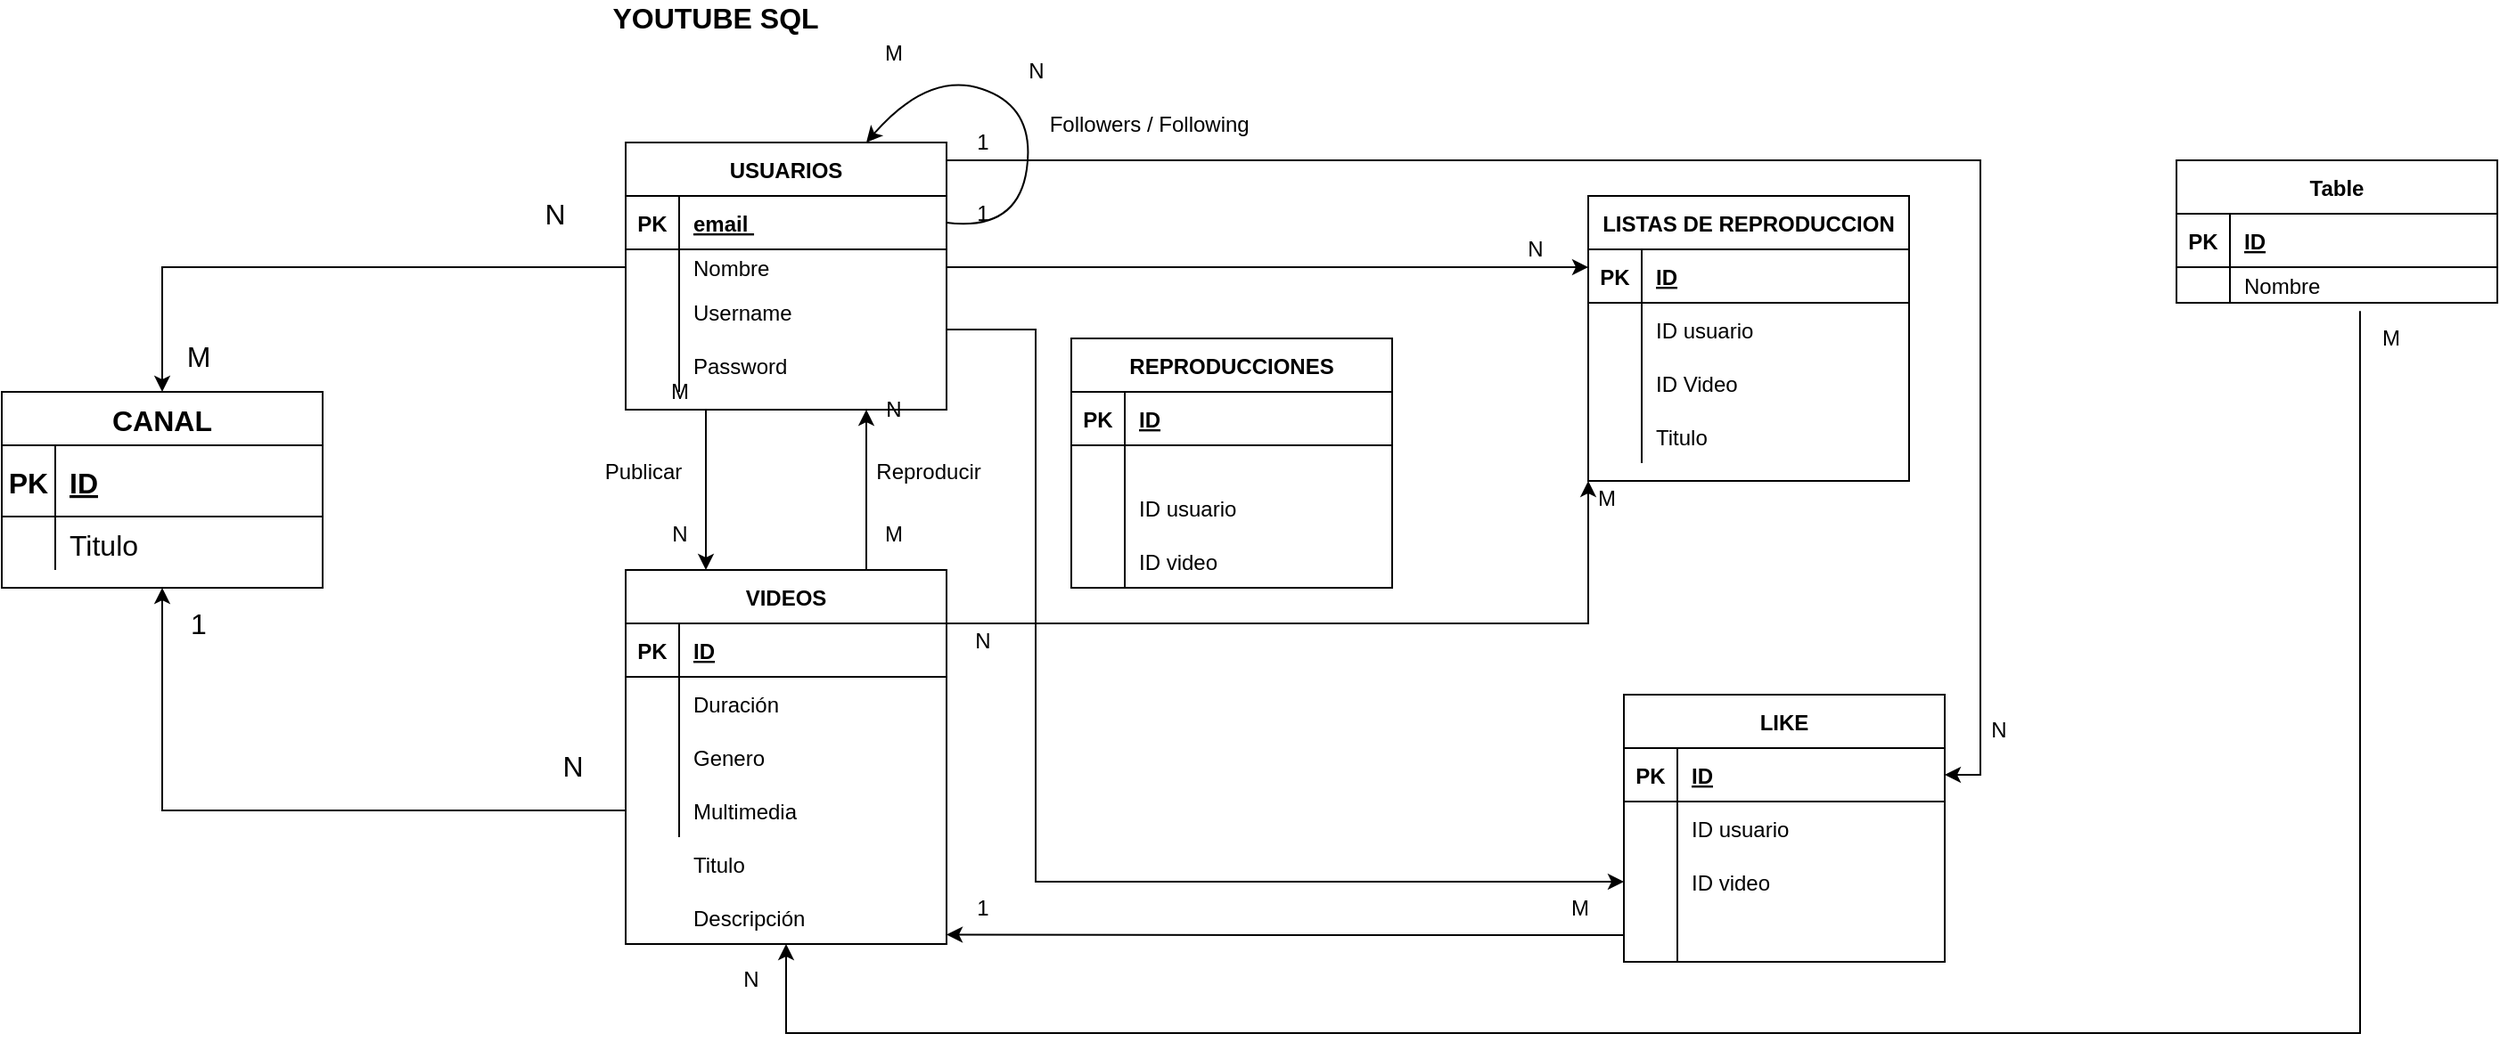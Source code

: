 <mxfile version="17.5.0" type="github">
  <diagram id="xrwlrV5xnh3bhfBIRnkX" name="Page-1">
    <mxGraphModel dx="2274" dy="737" grid="1" gridSize="10" guides="1" tooltips="1" connect="1" arrows="1" fold="1" page="1" pageScale="1" pageWidth="827" pageHeight="1169" math="0" shadow="0">
      <root>
        <mxCell id="0" />
        <mxCell id="1" parent="0" />
        <mxCell id="4w15eIHjYkQZW7x6sn8p-2" value="USUARIOS" style="shape=table;startSize=30;container=1;collapsible=1;childLayout=tableLayout;fixedRows=1;rowLines=0;fontStyle=1;align=center;resizeLast=1;" vertex="1" parent="1">
          <mxGeometry x="40" y="100" width="180" height="150" as="geometry" />
        </mxCell>
        <mxCell id="4w15eIHjYkQZW7x6sn8p-3" value="" style="shape=tableRow;horizontal=0;startSize=0;swimlaneHead=0;swimlaneBody=0;fillColor=none;collapsible=0;dropTarget=0;points=[[0,0.5],[1,0.5]];portConstraint=eastwest;top=0;left=0;right=0;bottom=1;" vertex="1" parent="4w15eIHjYkQZW7x6sn8p-2">
          <mxGeometry y="30" width="180" height="30" as="geometry" />
        </mxCell>
        <mxCell id="4w15eIHjYkQZW7x6sn8p-4" value="PK" style="shape=partialRectangle;connectable=0;fillColor=none;top=0;left=0;bottom=0;right=0;fontStyle=1;overflow=hidden;" vertex="1" parent="4w15eIHjYkQZW7x6sn8p-3">
          <mxGeometry width="30" height="30" as="geometry">
            <mxRectangle width="30" height="30" as="alternateBounds" />
          </mxGeometry>
        </mxCell>
        <mxCell id="4w15eIHjYkQZW7x6sn8p-5" value="email " style="shape=partialRectangle;connectable=0;fillColor=none;top=0;left=0;bottom=0;right=0;align=left;spacingLeft=6;fontStyle=5;overflow=hidden;" vertex="1" parent="4w15eIHjYkQZW7x6sn8p-3">
          <mxGeometry x="30" width="150" height="30" as="geometry">
            <mxRectangle width="150" height="30" as="alternateBounds" />
          </mxGeometry>
        </mxCell>
        <mxCell id="4w15eIHjYkQZW7x6sn8p-6" value="" style="shape=tableRow;horizontal=0;startSize=0;swimlaneHead=0;swimlaneBody=0;fillColor=none;collapsible=0;dropTarget=0;points=[[0,0.5],[1,0.5]];portConstraint=eastwest;top=0;left=0;right=0;bottom=0;" vertex="1" parent="4w15eIHjYkQZW7x6sn8p-2">
          <mxGeometry y="60" width="180" height="20" as="geometry" />
        </mxCell>
        <mxCell id="4w15eIHjYkQZW7x6sn8p-7" value="" style="shape=partialRectangle;connectable=0;fillColor=none;top=0;left=0;bottom=0;right=0;editable=1;overflow=hidden;" vertex="1" parent="4w15eIHjYkQZW7x6sn8p-6">
          <mxGeometry width="30" height="20" as="geometry">
            <mxRectangle width="30" height="20" as="alternateBounds" />
          </mxGeometry>
        </mxCell>
        <mxCell id="4w15eIHjYkQZW7x6sn8p-8" value="Nombre" style="shape=partialRectangle;connectable=0;fillColor=none;top=0;left=0;bottom=0;right=0;align=left;spacingLeft=6;overflow=hidden;" vertex="1" parent="4w15eIHjYkQZW7x6sn8p-6">
          <mxGeometry x="30" width="150" height="20" as="geometry">
            <mxRectangle width="150" height="20" as="alternateBounds" />
          </mxGeometry>
        </mxCell>
        <mxCell id="4w15eIHjYkQZW7x6sn8p-9" value="" style="shape=tableRow;horizontal=0;startSize=0;swimlaneHead=0;swimlaneBody=0;fillColor=none;collapsible=0;dropTarget=0;points=[[0,0.5],[1,0.5]];portConstraint=eastwest;top=0;left=0;right=0;bottom=0;" vertex="1" parent="4w15eIHjYkQZW7x6sn8p-2">
          <mxGeometry y="80" width="180" height="30" as="geometry" />
        </mxCell>
        <mxCell id="4w15eIHjYkQZW7x6sn8p-10" value="" style="shape=partialRectangle;connectable=0;fillColor=none;top=0;left=0;bottom=0;right=0;editable=1;overflow=hidden;" vertex="1" parent="4w15eIHjYkQZW7x6sn8p-9">
          <mxGeometry width="30" height="30" as="geometry">
            <mxRectangle width="30" height="30" as="alternateBounds" />
          </mxGeometry>
        </mxCell>
        <mxCell id="4w15eIHjYkQZW7x6sn8p-11" value="Username" style="shape=partialRectangle;connectable=0;fillColor=none;top=0;left=0;bottom=0;right=0;align=left;spacingLeft=6;overflow=hidden;" vertex="1" parent="4w15eIHjYkQZW7x6sn8p-9">
          <mxGeometry x="30" width="150" height="30" as="geometry">
            <mxRectangle width="150" height="30" as="alternateBounds" />
          </mxGeometry>
        </mxCell>
        <mxCell id="4w15eIHjYkQZW7x6sn8p-12" value="" style="shape=tableRow;horizontal=0;startSize=0;swimlaneHead=0;swimlaneBody=0;fillColor=none;collapsible=0;dropTarget=0;points=[[0,0.5],[1,0.5]];portConstraint=eastwest;top=0;left=0;right=0;bottom=0;" vertex="1" parent="4w15eIHjYkQZW7x6sn8p-2">
          <mxGeometry y="110" width="180" height="30" as="geometry" />
        </mxCell>
        <mxCell id="4w15eIHjYkQZW7x6sn8p-13" value="" style="shape=partialRectangle;connectable=0;fillColor=none;top=0;left=0;bottom=0;right=0;editable=1;overflow=hidden;" vertex="1" parent="4w15eIHjYkQZW7x6sn8p-12">
          <mxGeometry width="30" height="30" as="geometry">
            <mxRectangle width="30" height="30" as="alternateBounds" />
          </mxGeometry>
        </mxCell>
        <mxCell id="4w15eIHjYkQZW7x6sn8p-14" value="Password" style="shape=partialRectangle;connectable=0;fillColor=none;top=0;left=0;bottom=0;right=0;align=left;spacingLeft=6;overflow=hidden;" vertex="1" parent="4w15eIHjYkQZW7x6sn8p-12">
          <mxGeometry x="30" width="150" height="30" as="geometry">
            <mxRectangle width="150" height="30" as="alternateBounds" />
          </mxGeometry>
        </mxCell>
        <mxCell id="4w15eIHjYkQZW7x6sn8p-36" value="" style="curved=1;endArrow=classic;html=1;rounded=0;exitX=1;exitY=0.5;exitDx=0;exitDy=0;entryX=0.75;entryY=0;entryDx=0;entryDy=0;" edge="1" parent="4w15eIHjYkQZW7x6sn8p-2" source="4w15eIHjYkQZW7x6sn8p-3" target="4w15eIHjYkQZW7x6sn8p-2">
          <mxGeometry width="50" height="50" relative="1" as="geometry">
            <mxPoint x="360" y="190" as="sourcePoint" />
            <mxPoint x="410" y="140" as="targetPoint" />
            <Array as="points">
              <mxPoint x="220" y="50" />
              <mxPoint x="230" y="-20" />
              <mxPoint x="170" y="-40" />
            </Array>
          </mxGeometry>
        </mxCell>
        <mxCell id="4w15eIHjYkQZW7x6sn8p-15" value="&lt;b&gt;&lt;font style=&quot;font-size: 16px&quot;&gt;YOUTUBE SQL&lt;/font&gt;&lt;/b&gt;" style="text;html=1;align=center;verticalAlign=middle;resizable=0;points=[];autosize=1;strokeColor=none;fillColor=none;" vertex="1" parent="1">
          <mxGeometry x="25" y="20" width="130" height="20" as="geometry" />
        </mxCell>
        <mxCell id="4w15eIHjYkQZW7x6sn8p-16" value="VIDEOS" style="shape=table;startSize=30;container=1;collapsible=1;childLayout=tableLayout;fixedRows=1;rowLines=0;fontStyle=1;align=center;resizeLast=1;" vertex="1" parent="1">
          <mxGeometry x="40" y="340" width="180" height="210" as="geometry" />
        </mxCell>
        <mxCell id="4w15eIHjYkQZW7x6sn8p-17" value="" style="shape=tableRow;horizontal=0;startSize=0;swimlaneHead=0;swimlaneBody=0;fillColor=none;collapsible=0;dropTarget=0;points=[[0,0.5],[1,0.5]];portConstraint=eastwest;top=0;left=0;right=0;bottom=1;" vertex="1" parent="4w15eIHjYkQZW7x6sn8p-16">
          <mxGeometry y="30" width="180" height="30" as="geometry" />
        </mxCell>
        <mxCell id="4w15eIHjYkQZW7x6sn8p-18" value="PK" style="shape=partialRectangle;connectable=0;fillColor=none;top=0;left=0;bottom=0;right=0;fontStyle=1;overflow=hidden;" vertex="1" parent="4w15eIHjYkQZW7x6sn8p-17">
          <mxGeometry width="30" height="30" as="geometry">
            <mxRectangle width="30" height="30" as="alternateBounds" />
          </mxGeometry>
        </mxCell>
        <mxCell id="4w15eIHjYkQZW7x6sn8p-19" value="ID" style="shape=partialRectangle;connectable=0;fillColor=none;top=0;left=0;bottom=0;right=0;align=left;spacingLeft=6;fontStyle=5;overflow=hidden;" vertex="1" parent="4w15eIHjYkQZW7x6sn8p-17">
          <mxGeometry x="30" width="150" height="30" as="geometry">
            <mxRectangle width="150" height="30" as="alternateBounds" />
          </mxGeometry>
        </mxCell>
        <mxCell id="4w15eIHjYkQZW7x6sn8p-20" value="" style="shape=tableRow;horizontal=0;startSize=0;swimlaneHead=0;swimlaneBody=0;fillColor=none;collapsible=0;dropTarget=0;points=[[0,0.5],[1,0.5]];portConstraint=eastwest;top=0;left=0;right=0;bottom=0;" vertex="1" parent="4w15eIHjYkQZW7x6sn8p-16">
          <mxGeometry y="60" width="180" height="30" as="geometry" />
        </mxCell>
        <mxCell id="4w15eIHjYkQZW7x6sn8p-21" value="" style="shape=partialRectangle;connectable=0;fillColor=none;top=0;left=0;bottom=0;right=0;editable=1;overflow=hidden;" vertex="1" parent="4w15eIHjYkQZW7x6sn8p-20">
          <mxGeometry width="30" height="30" as="geometry">
            <mxRectangle width="30" height="30" as="alternateBounds" />
          </mxGeometry>
        </mxCell>
        <mxCell id="4w15eIHjYkQZW7x6sn8p-22" value="Duración" style="shape=partialRectangle;connectable=0;fillColor=none;top=0;left=0;bottom=0;right=0;align=left;spacingLeft=6;overflow=hidden;" vertex="1" parent="4w15eIHjYkQZW7x6sn8p-20">
          <mxGeometry x="30" width="150" height="30" as="geometry">
            <mxRectangle width="150" height="30" as="alternateBounds" />
          </mxGeometry>
        </mxCell>
        <mxCell id="4w15eIHjYkQZW7x6sn8p-23" value="" style="shape=tableRow;horizontal=0;startSize=0;swimlaneHead=0;swimlaneBody=0;fillColor=none;collapsible=0;dropTarget=0;points=[[0,0.5],[1,0.5]];portConstraint=eastwest;top=0;left=0;right=0;bottom=0;" vertex="1" parent="4w15eIHjYkQZW7x6sn8p-16">
          <mxGeometry y="90" width="180" height="30" as="geometry" />
        </mxCell>
        <mxCell id="4w15eIHjYkQZW7x6sn8p-24" value="" style="shape=partialRectangle;connectable=0;fillColor=none;top=0;left=0;bottom=0;right=0;editable=1;overflow=hidden;" vertex="1" parent="4w15eIHjYkQZW7x6sn8p-23">
          <mxGeometry width="30" height="30" as="geometry">
            <mxRectangle width="30" height="30" as="alternateBounds" />
          </mxGeometry>
        </mxCell>
        <mxCell id="4w15eIHjYkQZW7x6sn8p-25" value="Genero" style="shape=partialRectangle;connectable=0;fillColor=none;top=0;left=0;bottom=0;right=0;align=left;spacingLeft=6;overflow=hidden;" vertex="1" parent="4w15eIHjYkQZW7x6sn8p-23">
          <mxGeometry x="30" width="150" height="30" as="geometry">
            <mxRectangle width="150" height="30" as="alternateBounds" />
          </mxGeometry>
        </mxCell>
        <mxCell id="4w15eIHjYkQZW7x6sn8p-26" value="" style="shape=tableRow;horizontal=0;startSize=0;swimlaneHead=0;swimlaneBody=0;fillColor=none;collapsible=0;dropTarget=0;points=[[0,0.5],[1,0.5]];portConstraint=eastwest;top=0;left=0;right=0;bottom=0;" vertex="1" parent="4w15eIHjYkQZW7x6sn8p-16">
          <mxGeometry y="120" width="180" height="30" as="geometry" />
        </mxCell>
        <mxCell id="4w15eIHjYkQZW7x6sn8p-27" value="" style="shape=partialRectangle;connectable=0;fillColor=none;top=0;left=0;bottom=0;right=0;editable=1;overflow=hidden;" vertex="1" parent="4w15eIHjYkQZW7x6sn8p-26">
          <mxGeometry width="30" height="30" as="geometry">
            <mxRectangle width="30" height="30" as="alternateBounds" />
          </mxGeometry>
        </mxCell>
        <mxCell id="4w15eIHjYkQZW7x6sn8p-28" value="Multimedia" style="shape=partialRectangle;connectable=0;fillColor=none;top=0;left=0;bottom=0;right=0;align=left;spacingLeft=6;overflow=hidden;" vertex="1" parent="4w15eIHjYkQZW7x6sn8p-26">
          <mxGeometry x="30" width="150" height="30" as="geometry">
            <mxRectangle width="150" height="30" as="alternateBounds" />
          </mxGeometry>
        </mxCell>
        <mxCell id="4w15eIHjYkQZW7x6sn8p-30" value="" style="endArrow=classic;html=1;rounded=0;exitX=0.25;exitY=1;exitDx=0;exitDy=0;entryX=0.25;entryY=0;entryDx=0;entryDy=0;" edge="1" parent="1" source="4w15eIHjYkQZW7x6sn8p-2" target="4w15eIHjYkQZW7x6sn8p-16">
          <mxGeometry width="50" height="50" relative="1" as="geometry">
            <mxPoint x="400" y="270" as="sourcePoint" />
            <mxPoint x="450" y="220" as="targetPoint" />
          </mxGeometry>
        </mxCell>
        <mxCell id="4w15eIHjYkQZW7x6sn8p-31" value="" style="endArrow=classic;html=1;rounded=0;exitX=0.75;exitY=0;exitDx=0;exitDy=0;entryX=0.75;entryY=1;entryDx=0;entryDy=0;" edge="1" parent="1" source="4w15eIHjYkQZW7x6sn8p-16" target="4w15eIHjYkQZW7x6sn8p-2">
          <mxGeometry width="50" height="50" relative="1" as="geometry">
            <mxPoint x="400" y="270" as="sourcePoint" />
            <mxPoint x="450" y="220" as="targetPoint" />
          </mxGeometry>
        </mxCell>
        <mxCell id="4w15eIHjYkQZW7x6sn8p-32" value="N" style="text;html=1;align=center;verticalAlign=middle;resizable=0;points=[];autosize=1;strokeColor=none;fillColor=none;" vertex="1" parent="1">
          <mxGeometry x="180" y="240" width="20" height="20" as="geometry" />
        </mxCell>
        <mxCell id="4w15eIHjYkQZW7x6sn8p-33" value="N" style="text;html=1;align=center;verticalAlign=middle;resizable=0;points=[];autosize=1;strokeColor=none;fillColor=none;" vertex="1" parent="1">
          <mxGeometry x="60" y="310" width="20" height="20" as="geometry" />
        </mxCell>
        <mxCell id="4w15eIHjYkQZW7x6sn8p-34" value="Publicar" style="text;html=1;strokeColor=none;fillColor=none;align=center;verticalAlign=middle;whiteSpace=wrap;rounded=0;" vertex="1" parent="1">
          <mxGeometry x="20" y="270" width="60" height="30" as="geometry" />
        </mxCell>
        <mxCell id="4w15eIHjYkQZW7x6sn8p-35" value="Reproducir" style="text;html=1;strokeColor=none;fillColor=none;align=center;verticalAlign=middle;whiteSpace=wrap;rounded=0;" vertex="1" parent="1">
          <mxGeometry x="180" y="270" width="60" height="30" as="geometry" />
        </mxCell>
        <mxCell id="4w15eIHjYkQZW7x6sn8p-37" value="Followers / Following&amp;nbsp;" style="text;html=1;align=center;verticalAlign=middle;resizable=0;points=[];autosize=1;strokeColor=none;fillColor=none;" vertex="1" parent="1">
          <mxGeometry x="270" y="80" width="130" height="20" as="geometry" />
        </mxCell>
        <mxCell id="4w15eIHjYkQZW7x6sn8p-40" value="Titulo" style="shape=partialRectangle;connectable=0;fillColor=none;top=0;left=0;bottom=0;right=0;align=left;spacingLeft=6;overflow=hidden;" vertex="1" parent="1">
          <mxGeometry x="70" y="490" width="150" height="30" as="geometry">
            <mxRectangle width="150" height="30" as="alternateBounds" />
          </mxGeometry>
        </mxCell>
        <mxCell id="4w15eIHjYkQZW7x6sn8p-41" value="Descripción" style="shape=partialRectangle;connectable=0;fillColor=none;top=0;left=0;bottom=0;right=0;align=left;spacingLeft=6;overflow=hidden;" vertex="1" parent="1">
          <mxGeometry x="70" y="520" width="150" height="30" as="geometry">
            <mxRectangle width="150" height="30" as="alternateBounds" />
          </mxGeometry>
        </mxCell>
        <mxCell id="4w15eIHjYkQZW7x6sn8p-42" value="REPRODUCCIONES" style="shape=table;startSize=30;container=1;collapsible=1;childLayout=tableLayout;fixedRows=1;rowLines=0;fontStyle=1;align=center;resizeLast=1;" vertex="1" parent="1">
          <mxGeometry x="290" y="210" width="180" height="140" as="geometry" />
        </mxCell>
        <mxCell id="4w15eIHjYkQZW7x6sn8p-43" value="" style="shape=tableRow;horizontal=0;startSize=0;swimlaneHead=0;swimlaneBody=0;fillColor=none;collapsible=0;dropTarget=0;points=[[0,0.5],[1,0.5]];portConstraint=eastwest;top=0;left=0;right=0;bottom=1;" vertex="1" parent="4w15eIHjYkQZW7x6sn8p-42">
          <mxGeometry y="30" width="180" height="30" as="geometry" />
        </mxCell>
        <mxCell id="4w15eIHjYkQZW7x6sn8p-44" value="PK" style="shape=partialRectangle;connectable=0;fillColor=none;top=0;left=0;bottom=0;right=0;fontStyle=1;overflow=hidden;" vertex="1" parent="4w15eIHjYkQZW7x6sn8p-43">
          <mxGeometry width="30" height="30" as="geometry">
            <mxRectangle width="30" height="30" as="alternateBounds" />
          </mxGeometry>
        </mxCell>
        <mxCell id="4w15eIHjYkQZW7x6sn8p-45" value="ID" style="shape=partialRectangle;connectable=0;fillColor=none;top=0;left=0;bottom=0;right=0;align=left;spacingLeft=6;fontStyle=5;overflow=hidden;" vertex="1" parent="4w15eIHjYkQZW7x6sn8p-43">
          <mxGeometry x="30" width="150" height="30" as="geometry">
            <mxRectangle width="150" height="30" as="alternateBounds" />
          </mxGeometry>
        </mxCell>
        <mxCell id="4w15eIHjYkQZW7x6sn8p-46" value="" style="shape=tableRow;horizontal=0;startSize=0;swimlaneHead=0;swimlaneBody=0;fillColor=none;collapsible=0;dropTarget=0;points=[[0,0.5],[1,0.5]];portConstraint=eastwest;top=0;left=0;right=0;bottom=0;" vertex="1" parent="4w15eIHjYkQZW7x6sn8p-42">
          <mxGeometry y="60" width="180" height="20" as="geometry" />
        </mxCell>
        <mxCell id="4w15eIHjYkQZW7x6sn8p-47" value="" style="shape=partialRectangle;connectable=0;fillColor=none;top=0;left=0;bottom=0;right=0;editable=1;overflow=hidden;" vertex="1" parent="4w15eIHjYkQZW7x6sn8p-46">
          <mxGeometry width="30" height="20" as="geometry">
            <mxRectangle width="30" height="20" as="alternateBounds" />
          </mxGeometry>
        </mxCell>
        <mxCell id="4w15eIHjYkQZW7x6sn8p-48" value="" style="shape=partialRectangle;connectable=0;fillColor=none;top=0;left=0;bottom=0;right=0;align=left;spacingLeft=6;overflow=hidden;" vertex="1" parent="4w15eIHjYkQZW7x6sn8p-46">
          <mxGeometry x="30" width="150" height="20" as="geometry">
            <mxRectangle width="150" height="20" as="alternateBounds" />
          </mxGeometry>
        </mxCell>
        <mxCell id="4w15eIHjYkQZW7x6sn8p-49" value="" style="shape=tableRow;horizontal=0;startSize=0;swimlaneHead=0;swimlaneBody=0;fillColor=none;collapsible=0;dropTarget=0;points=[[0,0.5],[1,0.5]];portConstraint=eastwest;top=0;left=0;right=0;bottom=0;" vertex="1" parent="4w15eIHjYkQZW7x6sn8p-42">
          <mxGeometry y="80" width="180" height="30" as="geometry" />
        </mxCell>
        <mxCell id="4w15eIHjYkQZW7x6sn8p-50" value="" style="shape=partialRectangle;connectable=0;fillColor=none;top=0;left=0;bottom=0;right=0;editable=1;overflow=hidden;" vertex="1" parent="4w15eIHjYkQZW7x6sn8p-49">
          <mxGeometry width="30" height="30" as="geometry">
            <mxRectangle width="30" height="30" as="alternateBounds" />
          </mxGeometry>
        </mxCell>
        <mxCell id="4w15eIHjYkQZW7x6sn8p-51" value="ID usuario" style="shape=partialRectangle;connectable=0;fillColor=none;top=0;left=0;bottom=0;right=0;align=left;spacingLeft=6;overflow=hidden;" vertex="1" parent="4w15eIHjYkQZW7x6sn8p-49">
          <mxGeometry x="30" width="150" height="30" as="geometry">
            <mxRectangle width="150" height="30" as="alternateBounds" />
          </mxGeometry>
        </mxCell>
        <mxCell id="4w15eIHjYkQZW7x6sn8p-52" value="" style="shape=tableRow;horizontal=0;startSize=0;swimlaneHead=0;swimlaneBody=0;fillColor=none;collapsible=0;dropTarget=0;points=[[0,0.5],[1,0.5]];portConstraint=eastwest;top=0;left=0;right=0;bottom=0;" vertex="1" parent="4w15eIHjYkQZW7x6sn8p-42">
          <mxGeometry y="110" width="180" height="30" as="geometry" />
        </mxCell>
        <mxCell id="4w15eIHjYkQZW7x6sn8p-53" value="" style="shape=partialRectangle;connectable=0;fillColor=none;top=0;left=0;bottom=0;right=0;editable=1;overflow=hidden;" vertex="1" parent="4w15eIHjYkQZW7x6sn8p-52">
          <mxGeometry width="30" height="30" as="geometry">
            <mxRectangle width="30" height="30" as="alternateBounds" />
          </mxGeometry>
        </mxCell>
        <mxCell id="4w15eIHjYkQZW7x6sn8p-54" value="ID video" style="shape=partialRectangle;connectable=0;fillColor=none;top=0;left=0;bottom=0;right=0;align=left;spacingLeft=6;overflow=hidden;" vertex="1" parent="4w15eIHjYkQZW7x6sn8p-52">
          <mxGeometry x="30" width="150" height="30" as="geometry">
            <mxRectangle width="150" height="30" as="alternateBounds" />
          </mxGeometry>
        </mxCell>
        <mxCell id="4w15eIHjYkQZW7x6sn8p-57" value="LISTAS DE REPRODUCCION" style="shape=table;startSize=30;container=1;collapsible=1;childLayout=tableLayout;fixedRows=1;rowLines=0;fontStyle=1;align=center;resizeLast=1;" vertex="1" parent="1">
          <mxGeometry x="580" y="130" width="180" height="160" as="geometry" />
        </mxCell>
        <mxCell id="4w15eIHjYkQZW7x6sn8p-58" value="" style="shape=tableRow;horizontal=0;startSize=0;swimlaneHead=0;swimlaneBody=0;fillColor=none;collapsible=0;dropTarget=0;points=[[0,0.5],[1,0.5]];portConstraint=eastwest;top=0;left=0;right=0;bottom=1;" vertex="1" parent="4w15eIHjYkQZW7x6sn8p-57">
          <mxGeometry y="30" width="180" height="30" as="geometry" />
        </mxCell>
        <mxCell id="4w15eIHjYkQZW7x6sn8p-59" value="PK" style="shape=partialRectangle;connectable=0;fillColor=none;top=0;left=0;bottom=0;right=0;fontStyle=1;overflow=hidden;" vertex="1" parent="4w15eIHjYkQZW7x6sn8p-58">
          <mxGeometry width="30" height="30" as="geometry">
            <mxRectangle width="30" height="30" as="alternateBounds" />
          </mxGeometry>
        </mxCell>
        <mxCell id="4w15eIHjYkQZW7x6sn8p-60" value="ID" style="shape=partialRectangle;connectable=0;fillColor=none;top=0;left=0;bottom=0;right=0;align=left;spacingLeft=6;fontStyle=5;overflow=hidden;" vertex="1" parent="4w15eIHjYkQZW7x6sn8p-58">
          <mxGeometry x="30" width="150" height="30" as="geometry">
            <mxRectangle width="150" height="30" as="alternateBounds" />
          </mxGeometry>
        </mxCell>
        <mxCell id="4w15eIHjYkQZW7x6sn8p-61" value="" style="shape=tableRow;horizontal=0;startSize=0;swimlaneHead=0;swimlaneBody=0;fillColor=none;collapsible=0;dropTarget=0;points=[[0,0.5],[1,0.5]];portConstraint=eastwest;top=0;left=0;right=0;bottom=0;" vertex="1" parent="4w15eIHjYkQZW7x6sn8p-57">
          <mxGeometry y="60" width="180" height="30" as="geometry" />
        </mxCell>
        <mxCell id="4w15eIHjYkQZW7x6sn8p-62" value="" style="shape=partialRectangle;connectable=0;fillColor=none;top=0;left=0;bottom=0;right=0;editable=1;overflow=hidden;" vertex="1" parent="4w15eIHjYkQZW7x6sn8p-61">
          <mxGeometry width="30" height="30" as="geometry">
            <mxRectangle width="30" height="30" as="alternateBounds" />
          </mxGeometry>
        </mxCell>
        <mxCell id="4w15eIHjYkQZW7x6sn8p-63" value="ID usuario" style="shape=partialRectangle;connectable=0;fillColor=none;top=0;left=0;bottom=0;right=0;align=left;spacingLeft=6;overflow=hidden;" vertex="1" parent="4w15eIHjYkQZW7x6sn8p-61">
          <mxGeometry x="30" width="150" height="30" as="geometry">
            <mxRectangle width="150" height="30" as="alternateBounds" />
          </mxGeometry>
        </mxCell>
        <mxCell id="4w15eIHjYkQZW7x6sn8p-64" value="" style="shape=tableRow;horizontal=0;startSize=0;swimlaneHead=0;swimlaneBody=0;fillColor=none;collapsible=0;dropTarget=0;points=[[0,0.5],[1,0.5]];portConstraint=eastwest;top=0;left=0;right=0;bottom=0;" vertex="1" parent="4w15eIHjYkQZW7x6sn8p-57">
          <mxGeometry y="90" width="180" height="30" as="geometry" />
        </mxCell>
        <mxCell id="4w15eIHjYkQZW7x6sn8p-65" value="" style="shape=partialRectangle;connectable=0;fillColor=none;top=0;left=0;bottom=0;right=0;editable=1;overflow=hidden;" vertex="1" parent="4w15eIHjYkQZW7x6sn8p-64">
          <mxGeometry width="30" height="30" as="geometry">
            <mxRectangle width="30" height="30" as="alternateBounds" />
          </mxGeometry>
        </mxCell>
        <mxCell id="4w15eIHjYkQZW7x6sn8p-66" value="ID Video" style="shape=partialRectangle;connectable=0;fillColor=none;top=0;left=0;bottom=0;right=0;align=left;spacingLeft=6;overflow=hidden;" vertex="1" parent="4w15eIHjYkQZW7x6sn8p-64">
          <mxGeometry x="30" width="150" height="30" as="geometry">
            <mxRectangle width="150" height="30" as="alternateBounds" />
          </mxGeometry>
        </mxCell>
        <mxCell id="4w15eIHjYkQZW7x6sn8p-67" value="" style="shape=tableRow;horizontal=0;startSize=0;swimlaneHead=0;swimlaneBody=0;fillColor=none;collapsible=0;dropTarget=0;points=[[0,0.5],[1,0.5]];portConstraint=eastwest;top=0;left=0;right=0;bottom=0;" vertex="1" parent="4w15eIHjYkQZW7x6sn8p-57">
          <mxGeometry y="120" width="180" height="30" as="geometry" />
        </mxCell>
        <mxCell id="4w15eIHjYkQZW7x6sn8p-68" value="" style="shape=partialRectangle;connectable=0;fillColor=none;top=0;left=0;bottom=0;right=0;editable=1;overflow=hidden;" vertex="1" parent="4w15eIHjYkQZW7x6sn8p-67">
          <mxGeometry width="30" height="30" as="geometry">
            <mxRectangle width="30" height="30" as="alternateBounds" />
          </mxGeometry>
        </mxCell>
        <mxCell id="4w15eIHjYkQZW7x6sn8p-69" value="Titulo" style="shape=partialRectangle;connectable=0;fillColor=none;top=0;left=0;bottom=0;right=0;align=left;spacingLeft=6;overflow=hidden;" vertex="1" parent="4w15eIHjYkQZW7x6sn8p-67">
          <mxGeometry x="30" width="150" height="30" as="geometry">
            <mxRectangle width="150" height="30" as="alternateBounds" />
          </mxGeometry>
        </mxCell>
        <mxCell id="4w15eIHjYkQZW7x6sn8p-70" style="edgeStyle=orthogonalEdgeStyle;rounded=0;orthogonalLoop=1;jettySize=auto;html=1;exitX=1;exitY=0.5;exitDx=0;exitDy=0;entryX=0;entryY=0.25;entryDx=0;entryDy=0;" edge="1" parent="1" source="4w15eIHjYkQZW7x6sn8p-6" target="4w15eIHjYkQZW7x6sn8p-57">
          <mxGeometry relative="1" as="geometry" />
        </mxCell>
        <mxCell id="4w15eIHjYkQZW7x6sn8p-71" style="edgeStyle=orthogonalEdgeStyle;rounded=0;orthogonalLoop=1;jettySize=auto;html=1;exitX=1;exitY=0.5;exitDx=0;exitDy=0;entryX=0;entryY=1;entryDx=0;entryDy=0;" edge="1" parent="1" source="4w15eIHjYkQZW7x6sn8p-26" target="4w15eIHjYkQZW7x6sn8p-57">
          <mxGeometry relative="1" as="geometry">
            <Array as="points">
              <mxPoint x="220" y="370" />
              <mxPoint x="580" y="370" />
            </Array>
          </mxGeometry>
        </mxCell>
        <mxCell id="4w15eIHjYkQZW7x6sn8p-72" value="LIKE" style="shape=table;startSize=30;container=1;collapsible=1;childLayout=tableLayout;fixedRows=1;rowLines=0;fontStyle=1;align=center;resizeLast=1;" vertex="1" parent="1">
          <mxGeometry x="600" y="410" width="180" height="150" as="geometry" />
        </mxCell>
        <mxCell id="4w15eIHjYkQZW7x6sn8p-73" value="" style="shape=tableRow;horizontal=0;startSize=0;swimlaneHead=0;swimlaneBody=0;fillColor=none;collapsible=0;dropTarget=0;points=[[0,0.5],[1,0.5]];portConstraint=eastwest;top=0;left=0;right=0;bottom=1;" vertex="1" parent="4w15eIHjYkQZW7x6sn8p-72">
          <mxGeometry y="30" width="180" height="30" as="geometry" />
        </mxCell>
        <mxCell id="4w15eIHjYkQZW7x6sn8p-74" value="PK" style="shape=partialRectangle;connectable=0;fillColor=none;top=0;left=0;bottom=0;right=0;fontStyle=1;overflow=hidden;" vertex="1" parent="4w15eIHjYkQZW7x6sn8p-73">
          <mxGeometry width="30" height="30" as="geometry">
            <mxRectangle width="30" height="30" as="alternateBounds" />
          </mxGeometry>
        </mxCell>
        <mxCell id="4w15eIHjYkQZW7x6sn8p-75" value="ID" style="shape=partialRectangle;connectable=0;fillColor=none;top=0;left=0;bottom=0;right=0;align=left;spacingLeft=6;fontStyle=5;overflow=hidden;" vertex="1" parent="4w15eIHjYkQZW7x6sn8p-73">
          <mxGeometry x="30" width="150" height="30" as="geometry">
            <mxRectangle width="150" height="30" as="alternateBounds" />
          </mxGeometry>
        </mxCell>
        <mxCell id="4w15eIHjYkQZW7x6sn8p-76" value="" style="shape=tableRow;horizontal=0;startSize=0;swimlaneHead=0;swimlaneBody=0;fillColor=none;collapsible=0;dropTarget=0;points=[[0,0.5],[1,0.5]];portConstraint=eastwest;top=0;left=0;right=0;bottom=0;" vertex="1" parent="4w15eIHjYkQZW7x6sn8p-72">
          <mxGeometry y="60" width="180" height="30" as="geometry" />
        </mxCell>
        <mxCell id="4w15eIHjYkQZW7x6sn8p-77" value="" style="shape=partialRectangle;connectable=0;fillColor=none;top=0;left=0;bottom=0;right=0;editable=1;overflow=hidden;" vertex="1" parent="4w15eIHjYkQZW7x6sn8p-76">
          <mxGeometry width="30" height="30" as="geometry">
            <mxRectangle width="30" height="30" as="alternateBounds" />
          </mxGeometry>
        </mxCell>
        <mxCell id="4w15eIHjYkQZW7x6sn8p-78" value="ID usuario" style="shape=partialRectangle;connectable=0;fillColor=none;top=0;left=0;bottom=0;right=0;align=left;spacingLeft=6;overflow=hidden;" vertex="1" parent="4w15eIHjYkQZW7x6sn8p-76">
          <mxGeometry x="30" width="150" height="30" as="geometry">
            <mxRectangle width="150" height="30" as="alternateBounds" />
          </mxGeometry>
        </mxCell>
        <mxCell id="4w15eIHjYkQZW7x6sn8p-79" value="" style="shape=tableRow;horizontal=0;startSize=0;swimlaneHead=0;swimlaneBody=0;fillColor=none;collapsible=0;dropTarget=0;points=[[0,0.5],[1,0.5]];portConstraint=eastwest;top=0;left=0;right=0;bottom=0;" vertex="1" parent="4w15eIHjYkQZW7x6sn8p-72">
          <mxGeometry y="90" width="180" height="30" as="geometry" />
        </mxCell>
        <mxCell id="4w15eIHjYkQZW7x6sn8p-80" value="" style="shape=partialRectangle;connectable=0;fillColor=none;top=0;left=0;bottom=0;right=0;editable=1;overflow=hidden;" vertex="1" parent="4w15eIHjYkQZW7x6sn8p-79">
          <mxGeometry width="30" height="30" as="geometry">
            <mxRectangle width="30" height="30" as="alternateBounds" />
          </mxGeometry>
        </mxCell>
        <mxCell id="4w15eIHjYkQZW7x6sn8p-81" value="ID video" style="shape=partialRectangle;connectable=0;fillColor=none;top=0;left=0;bottom=0;right=0;align=left;spacingLeft=6;overflow=hidden;" vertex="1" parent="4w15eIHjYkQZW7x6sn8p-79">
          <mxGeometry x="30" width="150" height="30" as="geometry">
            <mxRectangle width="150" height="30" as="alternateBounds" />
          </mxGeometry>
        </mxCell>
        <mxCell id="4w15eIHjYkQZW7x6sn8p-82" value="" style="shape=tableRow;horizontal=0;startSize=0;swimlaneHead=0;swimlaneBody=0;fillColor=none;collapsible=0;dropTarget=0;points=[[0,0.5],[1,0.5]];portConstraint=eastwest;top=0;left=0;right=0;bottom=0;" vertex="1" parent="4w15eIHjYkQZW7x6sn8p-72">
          <mxGeometry y="120" width="180" height="30" as="geometry" />
        </mxCell>
        <mxCell id="4w15eIHjYkQZW7x6sn8p-83" value="" style="shape=partialRectangle;connectable=0;fillColor=none;top=0;left=0;bottom=0;right=0;editable=1;overflow=hidden;" vertex="1" parent="4w15eIHjYkQZW7x6sn8p-82">
          <mxGeometry width="30" height="30" as="geometry">
            <mxRectangle width="30" height="30" as="alternateBounds" />
          </mxGeometry>
        </mxCell>
        <mxCell id="4w15eIHjYkQZW7x6sn8p-84" value="" style="shape=partialRectangle;connectable=0;fillColor=none;top=0;left=0;bottom=0;right=0;align=left;spacingLeft=6;overflow=hidden;" vertex="1" parent="4w15eIHjYkQZW7x6sn8p-82">
          <mxGeometry x="30" width="150" height="30" as="geometry">
            <mxRectangle width="150" height="30" as="alternateBounds" />
          </mxGeometry>
        </mxCell>
        <mxCell id="4w15eIHjYkQZW7x6sn8p-85" style="edgeStyle=orthogonalEdgeStyle;rounded=0;orthogonalLoop=1;jettySize=auto;html=1;exitX=1;exitY=0.5;exitDx=0;exitDy=0;entryX=0;entryY=0.5;entryDx=0;entryDy=0;" edge="1" parent="1" source="4w15eIHjYkQZW7x6sn8p-12" target="4w15eIHjYkQZW7x6sn8p-79">
          <mxGeometry relative="1" as="geometry">
            <Array as="points">
              <mxPoint x="270" y="205" />
              <mxPoint x="270" y="515" />
            </Array>
          </mxGeometry>
        </mxCell>
        <mxCell id="4w15eIHjYkQZW7x6sn8p-86" value="1" style="text;html=1;align=center;verticalAlign=middle;resizable=0;points=[];autosize=1;strokeColor=none;fillColor=none;" vertex="1" parent="1">
          <mxGeometry x="230" y="130" width="20" height="20" as="geometry" />
        </mxCell>
        <mxCell id="4w15eIHjYkQZW7x6sn8p-87" value="N" style="text;html=1;align=center;verticalAlign=middle;resizable=0;points=[];autosize=1;strokeColor=none;fillColor=none;" vertex="1" parent="1">
          <mxGeometry x="540" y="150" width="20" height="20" as="geometry" />
        </mxCell>
        <mxCell id="4w15eIHjYkQZW7x6sn8p-88" value="N" style="text;html=1;align=center;verticalAlign=middle;resizable=0;points=[];autosize=1;strokeColor=none;fillColor=none;" vertex="1" parent="1">
          <mxGeometry x="230" y="370" width="20" height="20" as="geometry" />
        </mxCell>
        <mxCell id="4w15eIHjYkQZW7x6sn8p-89" value="M" style="text;html=1;align=center;verticalAlign=middle;resizable=0;points=[];autosize=1;strokeColor=none;fillColor=none;" vertex="1" parent="1">
          <mxGeometry x="575" y="290" width="30" height="20" as="geometry" />
        </mxCell>
        <mxCell id="4w15eIHjYkQZW7x6sn8p-90" value="M" style="text;html=1;align=center;verticalAlign=middle;resizable=0;points=[];autosize=1;strokeColor=none;fillColor=none;" vertex="1" parent="1">
          <mxGeometry x="55" y="230" width="30" height="20" as="geometry" />
        </mxCell>
        <mxCell id="4w15eIHjYkQZW7x6sn8p-91" value="M" style="text;html=1;align=center;verticalAlign=middle;resizable=0;points=[];autosize=1;strokeColor=none;fillColor=none;" vertex="1" parent="1">
          <mxGeometry x="175" y="310" width="30" height="20" as="geometry" />
        </mxCell>
        <mxCell id="4w15eIHjYkQZW7x6sn8p-92" style="edgeStyle=orthogonalEdgeStyle;rounded=0;orthogonalLoop=1;jettySize=auto;html=1;exitX=1;exitY=0.5;exitDx=0;exitDy=0;entryX=1;entryY=0.5;entryDx=0;entryDy=0;" edge="1" parent="1" source="4w15eIHjYkQZW7x6sn8p-3" target="4w15eIHjYkQZW7x6sn8p-73">
          <mxGeometry relative="1" as="geometry">
            <Array as="points">
              <mxPoint x="220" y="110" />
              <mxPoint x="800" y="110" />
              <mxPoint x="800" y="455" />
            </Array>
          </mxGeometry>
        </mxCell>
        <mxCell id="4w15eIHjYkQZW7x6sn8p-93" value="1" style="text;html=1;align=center;verticalAlign=middle;resizable=0;points=[];autosize=1;strokeColor=none;fillColor=none;" vertex="1" parent="1">
          <mxGeometry x="230" y="90" width="20" height="20" as="geometry" />
        </mxCell>
        <mxCell id="4w15eIHjYkQZW7x6sn8p-94" value="N" style="text;html=1;align=center;verticalAlign=middle;resizable=0;points=[];autosize=1;strokeColor=none;fillColor=none;" vertex="1" parent="1">
          <mxGeometry x="800" y="420" width="20" height="20" as="geometry" />
        </mxCell>
        <mxCell id="4w15eIHjYkQZW7x6sn8p-95" style="edgeStyle=orthogonalEdgeStyle;rounded=0;orthogonalLoop=1;jettySize=auto;html=1;exitX=0;exitY=0.5;exitDx=0;exitDy=0;" edge="1" parent="1" source="4w15eIHjYkQZW7x6sn8p-82">
          <mxGeometry relative="1" as="geometry">
            <mxPoint x="220" y="544.706" as="targetPoint" />
          </mxGeometry>
        </mxCell>
        <mxCell id="4w15eIHjYkQZW7x6sn8p-96" value="1" style="text;html=1;align=center;verticalAlign=middle;resizable=0;points=[];autosize=1;strokeColor=none;fillColor=none;" vertex="1" parent="1">
          <mxGeometry x="230" y="520" width="20" height="20" as="geometry" />
        </mxCell>
        <mxCell id="4w15eIHjYkQZW7x6sn8p-97" value="M" style="text;html=1;align=center;verticalAlign=middle;resizable=0;points=[];autosize=1;strokeColor=none;fillColor=none;" vertex="1" parent="1">
          <mxGeometry x="560" y="520" width="30" height="20" as="geometry" />
        </mxCell>
        <mxCell id="4w15eIHjYkQZW7x6sn8p-98" value="N" style="text;html=1;align=center;verticalAlign=middle;resizable=0;points=[];autosize=1;strokeColor=none;fillColor=none;" vertex="1" parent="1">
          <mxGeometry x="260" y="50" width="20" height="20" as="geometry" />
        </mxCell>
        <mxCell id="4w15eIHjYkQZW7x6sn8p-99" value="M" style="text;html=1;align=center;verticalAlign=middle;resizable=0;points=[];autosize=1;strokeColor=none;fillColor=none;" vertex="1" parent="1">
          <mxGeometry x="175" y="40" width="30" height="20" as="geometry" />
        </mxCell>
        <mxCell id="4w15eIHjYkQZW7x6sn8p-100" value="Table" style="shape=table;startSize=30;container=1;collapsible=1;childLayout=tableLayout;fixedRows=1;rowLines=0;fontStyle=1;align=center;resizeLast=1;" vertex="1" parent="1">
          <mxGeometry x="910" y="110" width="180" height="80" as="geometry" />
        </mxCell>
        <mxCell id="4w15eIHjYkQZW7x6sn8p-101" value="" style="shape=tableRow;horizontal=0;startSize=0;swimlaneHead=0;swimlaneBody=0;fillColor=none;collapsible=0;dropTarget=0;points=[[0,0.5],[1,0.5]];portConstraint=eastwest;top=0;left=0;right=0;bottom=1;" vertex="1" parent="4w15eIHjYkQZW7x6sn8p-100">
          <mxGeometry y="30" width="180" height="30" as="geometry" />
        </mxCell>
        <mxCell id="4w15eIHjYkQZW7x6sn8p-102" value="PK" style="shape=partialRectangle;connectable=0;fillColor=none;top=0;left=0;bottom=0;right=0;fontStyle=1;overflow=hidden;" vertex="1" parent="4w15eIHjYkQZW7x6sn8p-101">
          <mxGeometry width="30" height="30" as="geometry">
            <mxRectangle width="30" height="30" as="alternateBounds" />
          </mxGeometry>
        </mxCell>
        <mxCell id="4w15eIHjYkQZW7x6sn8p-103" value="ID" style="shape=partialRectangle;connectable=0;fillColor=none;top=0;left=0;bottom=0;right=0;align=left;spacingLeft=6;fontStyle=5;overflow=hidden;" vertex="1" parent="4w15eIHjYkQZW7x6sn8p-101">
          <mxGeometry x="30" width="150" height="30" as="geometry">
            <mxRectangle width="150" height="30" as="alternateBounds" />
          </mxGeometry>
        </mxCell>
        <mxCell id="4w15eIHjYkQZW7x6sn8p-104" value="" style="shape=tableRow;horizontal=0;startSize=0;swimlaneHead=0;swimlaneBody=0;fillColor=none;collapsible=0;dropTarget=0;points=[[0,0.5],[1,0.5]];portConstraint=eastwest;top=0;left=0;right=0;bottom=0;" vertex="1" parent="4w15eIHjYkQZW7x6sn8p-100">
          <mxGeometry y="60" width="180" height="20" as="geometry" />
        </mxCell>
        <mxCell id="4w15eIHjYkQZW7x6sn8p-105" value="" style="shape=partialRectangle;connectable=0;fillColor=none;top=0;left=0;bottom=0;right=0;editable=1;overflow=hidden;" vertex="1" parent="4w15eIHjYkQZW7x6sn8p-104">
          <mxGeometry width="30" height="20" as="geometry">
            <mxRectangle width="30" height="20" as="alternateBounds" />
          </mxGeometry>
        </mxCell>
        <mxCell id="4w15eIHjYkQZW7x6sn8p-106" value="Nombre" style="shape=partialRectangle;connectable=0;fillColor=none;top=0;left=0;bottom=0;right=0;align=left;spacingLeft=6;overflow=hidden;" vertex="1" parent="4w15eIHjYkQZW7x6sn8p-104">
          <mxGeometry x="30" width="150" height="20" as="geometry">
            <mxRectangle width="150" height="20" as="alternateBounds" />
          </mxGeometry>
        </mxCell>
        <mxCell id="4w15eIHjYkQZW7x6sn8p-115" style="edgeStyle=orthogonalEdgeStyle;rounded=0;orthogonalLoop=1;jettySize=auto;html=1;exitX=0.572;exitY=1.233;exitDx=0;exitDy=0;exitPerimeter=0;" edge="1" parent="1" source="4w15eIHjYkQZW7x6sn8p-104">
          <mxGeometry relative="1" as="geometry">
            <mxPoint x="130" y="550" as="targetPoint" />
            <Array as="points">
              <mxPoint x="1013" y="600" />
              <mxPoint x="130" y="600" />
            </Array>
          </mxGeometry>
        </mxCell>
        <mxCell id="4w15eIHjYkQZW7x6sn8p-116" value="N" style="text;html=1;align=center;verticalAlign=middle;resizable=0;points=[];autosize=1;strokeColor=none;fillColor=none;" vertex="1" parent="1">
          <mxGeometry x="100" y="560" width="20" height="20" as="geometry" />
        </mxCell>
        <mxCell id="4w15eIHjYkQZW7x6sn8p-117" value="M" style="text;html=1;align=center;verticalAlign=middle;resizable=0;points=[];autosize=1;strokeColor=none;fillColor=none;" vertex="1" parent="1">
          <mxGeometry x="1015" y="200" width="30" height="20" as="geometry" />
        </mxCell>
        <mxCell id="4w15eIHjYkQZW7x6sn8p-118" value="CANAL" style="shape=table;startSize=30;container=1;collapsible=1;childLayout=tableLayout;fixedRows=1;rowLines=0;fontStyle=1;align=center;resizeLast=1;fontSize=16;" vertex="1" parent="1">
          <mxGeometry x="-310" y="240" width="180" height="110.0" as="geometry" />
        </mxCell>
        <mxCell id="4w15eIHjYkQZW7x6sn8p-119" value="" style="shape=tableRow;horizontal=0;startSize=0;swimlaneHead=0;swimlaneBody=0;fillColor=none;collapsible=0;dropTarget=0;points=[[0,0.5],[1,0.5]];portConstraint=eastwest;top=0;left=0;right=0;bottom=1;fontSize=16;" vertex="1" parent="4w15eIHjYkQZW7x6sn8p-118">
          <mxGeometry y="30" width="180" height="40" as="geometry" />
        </mxCell>
        <mxCell id="4w15eIHjYkQZW7x6sn8p-120" value="PK" style="shape=partialRectangle;connectable=0;fillColor=none;top=0;left=0;bottom=0;right=0;fontStyle=1;overflow=hidden;fontSize=16;" vertex="1" parent="4w15eIHjYkQZW7x6sn8p-119">
          <mxGeometry width="30" height="40" as="geometry">
            <mxRectangle width="30" height="40" as="alternateBounds" />
          </mxGeometry>
        </mxCell>
        <mxCell id="4w15eIHjYkQZW7x6sn8p-121" value="ID" style="shape=partialRectangle;connectable=0;fillColor=none;top=0;left=0;bottom=0;right=0;align=left;spacingLeft=6;fontStyle=5;overflow=hidden;fontSize=16;" vertex="1" parent="4w15eIHjYkQZW7x6sn8p-119">
          <mxGeometry x="30" width="150" height="40" as="geometry">
            <mxRectangle width="150" height="40" as="alternateBounds" />
          </mxGeometry>
        </mxCell>
        <mxCell id="4w15eIHjYkQZW7x6sn8p-122" value="" style="shape=tableRow;horizontal=0;startSize=0;swimlaneHead=0;swimlaneBody=0;fillColor=none;collapsible=0;dropTarget=0;points=[[0,0.5],[1,0.5]];portConstraint=eastwest;top=0;left=0;right=0;bottom=0;fontSize=16;" vertex="1" parent="4w15eIHjYkQZW7x6sn8p-118">
          <mxGeometry y="70" width="180" height="30" as="geometry" />
        </mxCell>
        <mxCell id="4w15eIHjYkQZW7x6sn8p-123" value="" style="shape=partialRectangle;connectable=0;fillColor=none;top=0;left=0;bottom=0;right=0;editable=1;overflow=hidden;fontSize=16;" vertex="1" parent="4w15eIHjYkQZW7x6sn8p-122">
          <mxGeometry width="30" height="30" as="geometry">
            <mxRectangle width="30" height="30" as="alternateBounds" />
          </mxGeometry>
        </mxCell>
        <mxCell id="4w15eIHjYkQZW7x6sn8p-124" value="Titulo" style="shape=partialRectangle;connectable=0;fillColor=none;top=0;left=0;bottom=0;right=0;align=left;spacingLeft=6;overflow=hidden;fontSize=16;" vertex="1" parent="4w15eIHjYkQZW7x6sn8p-122">
          <mxGeometry x="30" width="150" height="30" as="geometry">
            <mxRectangle width="150" height="30" as="alternateBounds" />
          </mxGeometry>
        </mxCell>
        <mxCell id="4w15eIHjYkQZW7x6sn8p-131" style="edgeStyle=orthogonalEdgeStyle;rounded=0;orthogonalLoop=1;jettySize=auto;html=1;exitX=0;exitY=0.5;exitDx=0;exitDy=0;entryX=0.5;entryY=0;entryDx=0;entryDy=0;fontSize=16;" edge="1" parent="1" source="4w15eIHjYkQZW7x6sn8p-6" target="4w15eIHjYkQZW7x6sn8p-118">
          <mxGeometry relative="1" as="geometry" />
        </mxCell>
        <mxCell id="4w15eIHjYkQZW7x6sn8p-132" style="edgeStyle=orthogonalEdgeStyle;rounded=0;orthogonalLoop=1;jettySize=auto;html=1;exitX=0;exitY=0.5;exitDx=0;exitDy=0;entryX=0.5;entryY=1;entryDx=0;entryDy=0;fontSize=16;" edge="1" parent="1" source="4w15eIHjYkQZW7x6sn8p-26" target="4w15eIHjYkQZW7x6sn8p-118">
          <mxGeometry relative="1" as="geometry" />
        </mxCell>
        <mxCell id="4w15eIHjYkQZW7x6sn8p-133" value="N" style="text;html=1;align=center;verticalAlign=middle;resizable=0;points=[];autosize=1;strokeColor=none;fillColor=none;fontSize=16;" vertex="1" parent="1">
          <mxGeometry x="-15" y="130" width="30" height="20" as="geometry" />
        </mxCell>
        <mxCell id="4w15eIHjYkQZW7x6sn8p-134" value="M" style="text;html=1;align=center;verticalAlign=middle;resizable=0;points=[];autosize=1;strokeColor=none;fillColor=none;fontSize=16;" vertex="1" parent="1">
          <mxGeometry x="-215" y="210" width="30" height="20" as="geometry" />
        </mxCell>
        <mxCell id="4w15eIHjYkQZW7x6sn8p-135" value="N" style="text;html=1;align=center;verticalAlign=middle;resizable=0;points=[];autosize=1;strokeColor=none;fillColor=none;fontSize=16;" vertex="1" parent="1">
          <mxGeometry x="-5" y="440" width="30" height="20" as="geometry" />
        </mxCell>
        <mxCell id="4w15eIHjYkQZW7x6sn8p-136" value="1" style="text;html=1;align=center;verticalAlign=middle;resizable=0;points=[];autosize=1;strokeColor=none;fillColor=none;fontSize=16;" vertex="1" parent="1">
          <mxGeometry x="-210" y="360" width="20" height="20" as="geometry" />
        </mxCell>
      </root>
    </mxGraphModel>
  </diagram>
</mxfile>
